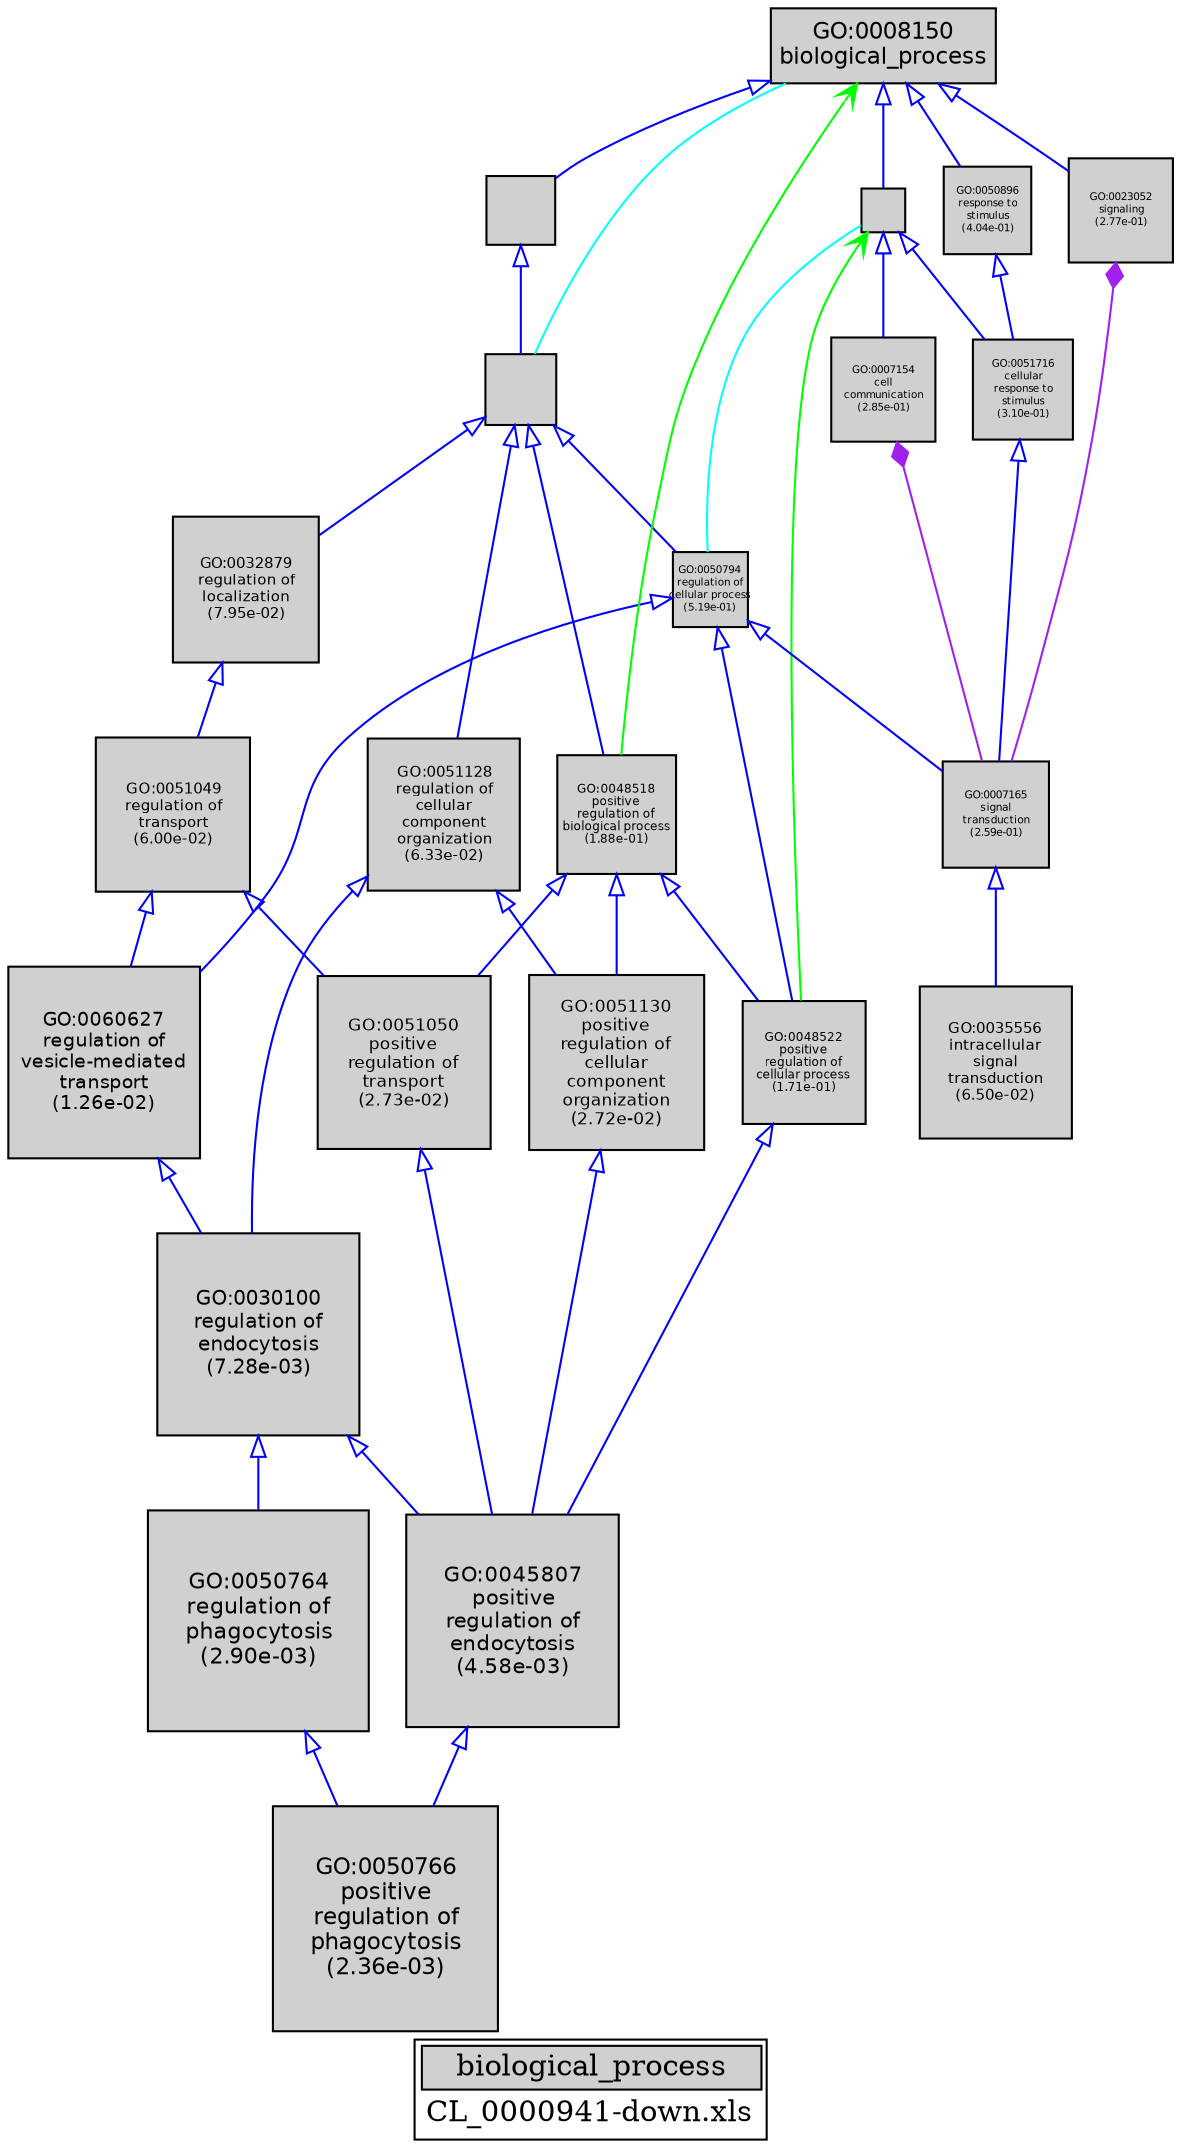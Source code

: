 digraph "biological_process" {
graph [ bgcolor = "#FFFFFF", label = <<TABLE COLOR="black" BGCOLOR="white"><TR><TD COLSPAN="2" BGCOLOR="#D0D0D0"><FONT COLOR="black">biological_process</FONT></TD></TR><TR><TD BORDER="0">CL_0000941-down.xls</TD></TR></TABLE>> ];
node [ fontname = "Helvetica" ];

subgraph "nodes" {

node [ style = "filled", fixedsize = "true", width = 1, shape = "box", fontsize = 9, fillcolor = "#D0D0D0", fontcolor = "black", color = "black" ];

"GO:0035556" [ URL = "#GO:0035556", label = <<TABLE BORDER="0"><TR><TD>GO:0035556<BR/>intracellular<BR/>signal<BR/>transduction<BR/>(6.50e-02)</TD></TR></TABLE>>, width = 1.01109470579, shape = "box", fontsize = 7.27988188166, height = 1.01109470579 ];
"GO:0050766" [ URL = "#GO:0050766", label = <<TABLE BORDER="0"><TR><TD>GO:0050766<BR/>positive<BR/>regulation of<BR/>phagocytosis<BR/>(2.36e-03)</TD></TR></TABLE>>, width = 1.5, shape = "box", fontsize = 10.8, height = 1.5 ];
"GO:0007154" [ URL = "#GO:0007154", label = <<TABLE BORDER="0"><TR><TD>GO:0007154<BR/>cell<BR/>communication<BR/>(2.85e-01)</TD></TR></TABLE>>, width = 0.689400442762, shape = "box", fontsize = 5.0, height = 0.689400442762 ];
"GO:0051049" [ URL = "#GO:0051049", label = <<TABLE BORDER="0"><TR><TD>GO:0051049<BR/>regulation of<BR/>transport<BR/>(6.00e-02)</TD></TR></TABLE>>, width = 1.02541178497, shape = "box", fontsize = 7.38296485176, height = 1.02541178497 ];
"GO:0051050" [ URL = "#GO:0051050", label = <<TABLE BORDER="0"><TR><TD>GO:0051050<BR/>positive<BR/>regulation of<BR/>transport<BR/>(2.73e-02)</TD></TR></TABLE>>, width = 1.15905290977, shape = "box", fontsize = 8.34518095034, height = 1.15905290977 ];
"GO:0007165" [ URL = "#GO:0007165", label = <<TABLE BORDER="0"><TR><TD>GO:0007165<BR/>signal<BR/>transduction<BR/>(2.59e-01)</TD></TR></TABLE>>, width = 0.71406455621, shape = "box", fontsize = 5.14126480471, height = 0.71406455621 ];
"GO:0050789" [ URL = "#GO:0050789", label = "", width = 0.478993343666, shape = "box", height = 0.478993343666 ];
"GO:0048518" [ URL = "#GO:0048518", label = <<TABLE BORDER="0"><TR><TD>GO:0048518<BR/>positive<BR/>regulation of<BR/>biological process<BR/>(1.88e-01)</TD></TR></TABLE>>, width = 0.79240595723, shape = "box", fontsize = 5.70532289206, height = 0.79240595723 ];
"GO:0048522" [ URL = "#GO:0048522", label = <<TABLE BORDER="0"><TR><TD>GO:0048522<BR/>positive<BR/>regulation of<BR/>cellular process<BR/>(1.71e-01)</TD></TR></TABLE>>, width = 0.814791853212, shape = "box", fontsize = 5.86650134312, height = 0.814791853212 ];
"GO:0023052" [ URL = "#GO:0023052", label = <<TABLE BORDER="0"><TR><TD>GO:0023052<BR/>signaling<BR/>(2.77e-01)</TD></TR></TABLE>>, width = 0.696773426239, shape = "box", fontsize = 5.01676866892, height = 0.696773426239 ];
"GO:0051130" [ URL = "#GO:0051130", label = <<TABLE BORDER="0"><TR><TD>GO:0051130<BR/>positive<BR/>regulation of<BR/>cellular<BR/>component<BR/>organization<BR/>(2.72e-02)</TD></TR></TABLE>>, width = 1.1598433611, shape = "box", fontsize = 8.35087219993, height = 1.1598433611 ];
"GO:0050896" [ URL = "#GO:0050896", label = <<TABLE BORDER="0"><TR><TD>GO:0050896<BR/>response to<BR/>stimulus<BR/>(4.04e-01)</TD></TR></TABLE>>, width = 0.587797063937, shape = "box", fontsize = 5.0, height = 0.587797063937 ];
"GO:0051128" [ URL = "#GO:0051128", label = <<TABLE BORDER="0"><TR><TD>GO:0051128<BR/>regulation of<BR/>cellular<BR/>component<BR/>organization<BR/>(6.33e-02)</TD></TR></TABLE>>, width = 1.0158943797, shape = "box", fontsize = 7.31443953382, height = 1.0158943797 ];
"GO:0065007" [ URL = "#GO:0065007", label = "", width = 0.462753941212, shape = "box", height = 0.462753941212 ];
"GO:0009987" [ URL = "#GO:0009987", label = "", width = 0.286795995472, shape = "box", height = 0.286795995472 ];
"GO:0045807" [ URL = "#GO:0045807", label = <<TABLE BORDER="0"><TR><TD>GO:0045807<BR/>positive<BR/>regulation of<BR/>endocytosis<BR/>(4.58e-03)</TD></TR></TABLE>>, width = 1.41565821049, shape = "box", fontsize = 10.1927391155, height = 1.41565821049 ];
"GO:0030100" [ URL = "#GO:0030100", label = <<TABLE BORDER="0"><TR><TD>GO:0030100<BR/>regulation of<BR/>endocytosis<BR/>(7.28e-03)</TD></TR></TABLE>>, width = 1.35380837897, shape = "box", fontsize = 9.74742032859, height = 1.35380837897 ];
"GO:0050794" [ URL = "#GO:0050794", label = <<TABLE BORDER="0"><TR><TD>GO:0050794<BR/>regulation of<BR/>cellular process<BR/>(5.19e-01)</TD></TR></TABLE>>, width = 0.502946123902, shape = "box", fontsize = 5.0, height = 0.502946123902 ];
"GO:0060627" [ URL = "#GO:0060627", label = <<TABLE BORDER="0"><TR><TD>GO:0060627<BR/>regulation of<BR/>vesicle-mediated<BR/>transport<BR/>(1.26e-02)</TD></TR></TABLE>>, width = 1.27653150817, shape = "box", fontsize = 9.19102685885, height = 1.27653150817 ];
"GO:0032879" [ URL = "#GO:0032879", label = <<TABLE BORDER="0"><TR><TD>GO:0032879<BR/>regulation of<BR/>localization<BR/>(7.95e-02)</TD></TR></TABLE>>, width = 0.973372434601, shape = "box", fontsize = 7.00828152913, height = 0.973372434601 ];
"GO:0008150" [ URL = "#GO:0008150", label = <<TABLE BORDER="0"><TR><TD>GO:0008150<BR/>biological_process</TD></TR></TABLE>>, width = 1.5, shape = "box", fontsize = 10.8 ];
"GO:0051716" [ URL = "#GO:0051716", label = <<TABLE BORDER="0"><TR><TD>GO:0051716<BR/>cellular<BR/>response to<BR/>stimulus<BR/>(3.10e-01)</TD></TR></TABLE>>, width = 0.666349460957, shape = "box", fontsize = 5.0, height = 0.666349460957 ];
"GO:0050764" [ URL = "#GO:0050764", label = <<TABLE BORDER="0"><TR><TD>GO:0050764<BR/>regulation of<BR/>phagocytosis<BR/>(2.90e-03)</TD></TR></TABLE>>, width = 1.47437484826, shape = "box", fontsize = 10.6154989075, height = 1.47437484826 ];
}
subgraph "edges" {


edge [ dir = "back", weight = 1 ];
subgraph "regulates" {


edge [ color = "cyan", arrowtail = "none" ];
subgraph "positive" {


edge [ color = "green", arrowtail = "vee" ];
"GO:0008150" -> "GO:0048518";
"GO:0009987" -> "GO:0048522";
}
subgraph "negative" {


edge [ color = "red", arrowtail = "tee" ];
}
"GO:0008150" -> "GO:0050789";
"GO:0009987" -> "GO:0050794";
}
subgraph "part_of" {


edge [ color = "purple", arrowtail = "diamond", weight = 2.5 ];
"GO:0023052" -> "GO:0007165";
"GO:0007154" -> "GO:0007165";
}
subgraph "is_a" {


edge [ color = "blue", arrowtail = "empty", weight = 5.0 ];
"GO:0051049" -> "GO:0051050";
"GO:0009987" -> "GO:0007154";
"GO:0051716" -> "GO:0007165";
"GO:0051128" -> "GO:0030100";
"GO:0048518" -> "GO:0051050";
"GO:0051050" -> "GO:0045807";
"GO:0008150" -> "GO:0009987";
"GO:0050764" -> "GO:0050766";
"GO:0060627" -> "GO:0030100";
"GO:0050789" -> "GO:0048518";
"GO:0050789" -> "GO:0050794";
"GO:0051049" -> "GO:0060627";
"GO:0050794" -> "GO:0048522";
"GO:0009987" -> "GO:0051716";
"GO:0050896" -> "GO:0051716";
"GO:0008150" -> "GO:0065007";
"GO:0030100" -> "GO:0045807";
"GO:0050789" -> "GO:0051128";
"GO:0008150" -> "GO:0050896";
"GO:0051128" -> "GO:0051130";
"GO:0050794" -> "GO:0007165";
"GO:0030100" -> "GO:0050764";
"GO:0048518" -> "GO:0051130";
"GO:0065007" -> "GO:0050789";
"GO:0045807" -> "GO:0050766";
"GO:0007165" -> "GO:0035556";
"GO:0048518" -> "GO:0048522";
"GO:0051130" -> "GO:0045807";
"GO:0050789" -> "GO:0032879";
"GO:0008150" -> "GO:0023052";
"GO:0032879" -> "GO:0051049";
"GO:0050794" -> "GO:0060627";
"GO:0048522" -> "GO:0045807";
}
}
}
